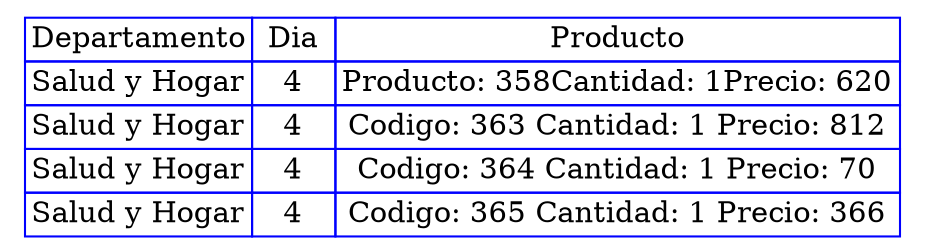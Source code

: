digraph {
    tbl[
     shape=plaintext
     label=<
     <table border='0' cellborder='1' color='blue' cellspacing='0'>
<tr> <td>Departamento</td> <td> Dia </td> <td>Producto</td></tr>
<tr>
<td>Salud y Hogar</td>
<td>4</td>
<td>Producto: 358
Cantidad: 1
Precio: 620</td>
</tr><tr>
<td>Salud y Hogar</td>
<td>4</td>
<td>Codigo: 363 
Cantidad: 1 
Precio: 812</td>
</tr>
<tr>
<td>Salud y Hogar</td>
<td>4</td>
<td>Codigo: 364 
Cantidad: 1 
Precio: 70</td>
</tr>
<tr>
<td>Salud y Hogar</td>
<td>4</td>
<td>Codigo: 365 
Cantidad: 1 
Precio: 366</td>
</tr>
</table>
    >];
}